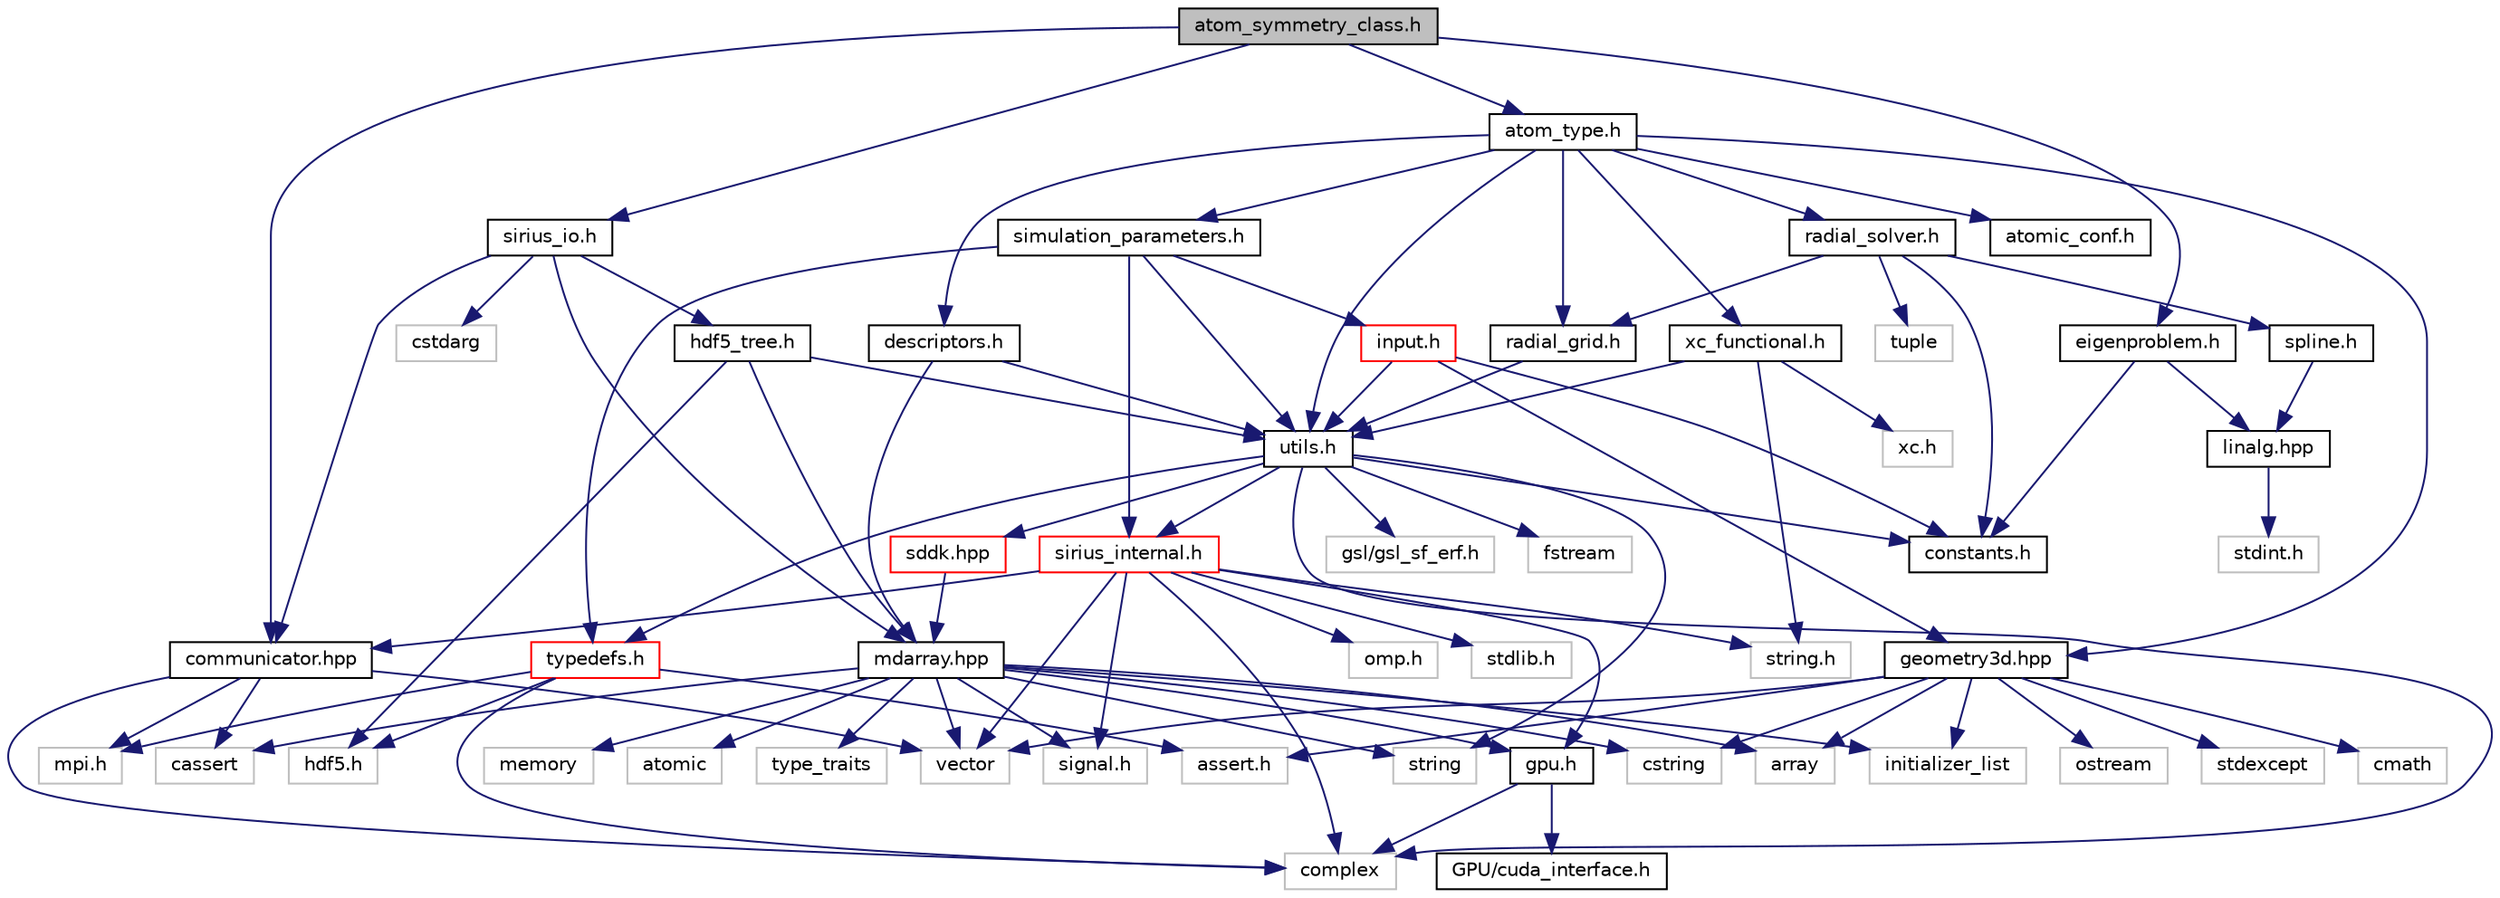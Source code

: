 digraph "atom_symmetry_class.h"
{
 // INTERACTIVE_SVG=YES
  edge [fontname="Helvetica",fontsize="10",labelfontname="Helvetica",labelfontsize="10"];
  node [fontname="Helvetica",fontsize="10",shape=record];
  Node1 [label="atom_symmetry_class.h",height=0.2,width=0.4,color="black", fillcolor="grey75", style="filled", fontcolor="black"];
  Node1 -> Node2 [color="midnightblue",fontsize="10",style="solid"];
  Node2 [label="sirius_io.h",height=0.2,width=0.4,color="black", fillcolor="white", style="filled",URL="$sirius__io_8h.html",tooltip="Contains declaration and implementation of sirius::pstdout and sirius::sirius_io classes. "];
  Node2 -> Node3 [color="midnightblue",fontsize="10",style="solid"];
  Node3 [label="cstdarg",height=0.2,width=0.4,color="grey75", fillcolor="white", style="filled"];
  Node2 -> Node4 [color="midnightblue",fontsize="10",style="solid"];
  Node4 [label="hdf5_tree.h",height=0.2,width=0.4,color="black", fillcolor="white", style="filled",URL="$hdf5__tree_8h.html",tooltip="Contains definition and implementation of sirius::HDF5_tree class. "];
  Node4 -> Node5 [color="midnightblue",fontsize="10",style="solid"];
  Node5 [label="hdf5.h",height=0.2,width=0.4,color="grey75", fillcolor="white", style="filled"];
  Node4 -> Node6 [color="midnightblue",fontsize="10",style="solid"];
  Node6 [label="mdarray.hpp",height=0.2,width=0.4,color="black", fillcolor="white", style="filled",URL="$mdarray_8hpp.html",tooltip="Contains implementation of multidimensional array class. "];
  Node6 -> Node7 [color="midnightblue",fontsize="10",style="solid"];
  Node7 [label="signal.h",height=0.2,width=0.4,color="grey75", fillcolor="white", style="filled"];
  Node6 -> Node8 [color="midnightblue",fontsize="10",style="solid"];
  Node8 [label="cassert",height=0.2,width=0.4,color="grey75", fillcolor="white", style="filled"];
  Node6 -> Node9 [color="midnightblue",fontsize="10",style="solid"];
  Node9 [label="memory",height=0.2,width=0.4,color="grey75", fillcolor="white", style="filled"];
  Node6 -> Node10 [color="midnightblue",fontsize="10",style="solid"];
  Node10 [label="string",height=0.2,width=0.4,color="grey75", fillcolor="white", style="filled"];
  Node6 -> Node11 [color="midnightblue",fontsize="10",style="solid"];
  Node11 [label="atomic",height=0.2,width=0.4,color="grey75", fillcolor="white", style="filled"];
  Node6 -> Node12 [color="midnightblue",fontsize="10",style="solid"];
  Node12 [label="vector",height=0.2,width=0.4,color="grey75", fillcolor="white", style="filled"];
  Node6 -> Node13 [color="midnightblue",fontsize="10",style="solid"];
  Node13 [label="array",height=0.2,width=0.4,color="grey75", fillcolor="white", style="filled"];
  Node6 -> Node14 [color="midnightblue",fontsize="10",style="solid"];
  Node14 [label="cstring",height=0.2,width=0.4,color="grey75", fillcolor="white", style="filled"];
  Node6 -> Node15 [color="midnightblue",fontsize="10",style="solid"];
  Node15 [label="initializer_list",height=0.2,width=0.4,color="grey75", fillcolor="white", style="filled"];
  Node6 -> Node16 [color="midnightblue",fontsize="10",style="solid"];
  Node16 [label="type_traits",height=0.2,width=0.4,color="grey75", fillcolor="white", style="filled"];
  Node6 -> Node17 [color="midnightblue",fontsize="10",style="solid"];
  Node17 [label="gpu.h",height=0.2,width=0.4,color="black", fillcolor="white", style="filled",URL="$gpu_8h.html",tooltip="Interface to CUDA related functions. "];
  Node17 -> Node18 [color="midnightblue",fontsize="10",style="solid"];
  Node18 [label="complex",height=0.2,width=0.4,color="grey75", fillcolor="white", style="filled"];
  Node17 -> Node19 [color="midnightblue",fontsize="10",style="solid"];
  Node19 [label="GPU/cuda_interface.h",height=0.2,width=0.4,color="black", fillcolor="white", style="filled",URL="$cuda__interface_8h_source.html"];
  Node4 -> Node20 [color="midnightblue",fontsize="10",style="solid"];
  Node20 [label="utils.h",height=0.2,width=0.4,color="black", fillcolor="white", style="filled",URL="$utils_8h.html",tooltip="Contains definition and partial implementation of sirius::Utils class. "];
  Node20 -> Node21 [color="midnightblue",fontsize="10",style="solid"];
  Node21 [label="gsl/gsl_sf_erf.h",height=0.2,width=0.4,color="grey75", fillcolor="white", style="filled"];
  Node20 -> Node22 [color="midnightblue",fontsize="10",style="solid"];
  Node22 [label="fstream",height=0.2,width=0.4,color="grey75", fillcolor="white", style="filled"];
  Node20 -> Node10 [color="midnightblue",fontsize="10",style="solid"];
  Node20 -> Node18 [color="midnightblue",fontsize="10",style="solid"];
  Node20 -> Node23 [color="midnightblue",fontsize="10",style="solid"];
  Node23 [label="sirius_internal.h",height=0.2,width=0.4,color="red", fillcolor="white", style="filled",URL="$sirius__internal_8h.html",tooltip="Contains basic definitions and declarations. "];
  Node23 -> Node24 [color="midnightblue",fontsize="10",style="solid"];
  Node24 [label="omp.h",height=0.2,width=0.4,color="grey75", fillcolor="white", style="filled"];
  Node23 -> Node7 [color="midnightblue",fontsize="10",style="solid"];
  Node23 -> Node25 [color="midnightblue",fontsize="10",style="solid"];
  Node25 [label="stdlib.h",height=0.2,width=0.4,color="grey75", fillcolor="white", style="filled"];
  Node23 -> Node26 [color="midnightblue",fontsize="10",style="solid"];
  Node26 [label="string.h",height=0.2,width=0.4,color="grey75", fillcolor="white", style="filled"];
  Node23 -> Node12 [color="midnightblue",fontsize="10",style="solid"];
  Node23 -> Node18 [color="midnightblue",fontsize="10",style="solid"];
  Node23 -> Node27 [color="midnightblue",fontsize="10",style="solid"];
  Node27 [label="communicator.hpp",height=0.2,width=0.4,color="black", fillcolor="white", style="filled",URL="$communicator_8hpp.html",tooltip="Contains declaration and implementation of Communicator class. "];
  Node27 -> Node28 [color="midnightblue",fontsize="10",style="solid"];
  Node28 [label="mpi.h",height=0.2,width=0.4,color="grey75", fillcolor="white", style="filled"];
  Node27 -> Node8 [color="midnightblue",fontsize="10",style="solid"];
  Node27 -> Node12 [color="midnightblue",fontsize="10",style="solid"];
  Node27 -> Node18 [color="midnightblue",fontsize="10",style="solid"];
  Node23 -> Node17 [color="midnightblue",fontsize="10",style="solid"];
  Node20 -> Node29 [color="midnightblue",fontsize="10",style="solid"];
  Node29 [label="typedefs.h",height=0.2,width=0.4,color="red", fillcolor="white", style="filled",URL="$typedefs_8h.html",tooltip="Contains typedefs, enums and type_wrapper class. "];
  Node29 -> Node5 [color="midnightblue",fontsize="10",style="solid"];
  Node29 -> Node28 [color="midnightblue",fontsize="10",style="solid"];
  Node29 -> Node30 [color="midnightblue",fontsize="10",style="solid"];
  Node30 [label="assert.h",height=0.2,width=0.4,color="grey75", fillcolor="white", style="filled"];
  Node29 -> Node18 [color="midnightblue",fontsize="10",style="solid"];
  Node20 -> Node31 [color="midnightblue",fontsize="10",style="solid"];
  Node31 [label="constants.h",height=0.2,width=0.4,color="black", fillcolor="white", style="filled",URL="$constants_8h.html",tooltip="Various constants. "];
  Node20 -> Node32 [color="midnightblue",fontsize="10",style="solid"];
  Node32 [label="sddk.hpp",height=0.2,width=0.4,color="red", fillcolor="white", style="filled",URL="$sddk_8hpp_source.html"];
  Node32 -> Node6 [color="midnightblue",fontsize="10",style="solid"];
  Node2 -> Node6 [color="midnightblue",fontsize="10",style="solid"];
  Node2 -> Node27 [color="midnightblue",fontsize="10",style="solid"];
  Node1 -> Node33 [color="midnightblue",fontsize="10",style="solid"];
  Node33 [label="atom_type.h",height=0.2,width=0.4,color="black", fillcolor="white", style="filled",URL="$atom__type_8h.html",tooltip="Contains definition of sirius::radial_functions_index and sirius::basis_functions_index classes and d..."];
  Node33 -> Node34 [color="midnightblue",fontsize="10",style="solid"];
  Node34 [label="atomic_conf.h",height=0.2,width=0.4,color="black", fillcolor="white", style="filled",URL="$atomic__conf_8h.html",tooltip="Contains list of neutral atomic configurations. "];
  Node33 -> Node35 [color="midnightblue",fontsize="10",style="solid"];
  Node35 [label="descriptors.h",height=0.2,width=0.4,color="black", fillcolor="white", style="filled",URL="$descriptors_8h.html",tooltip="Descriptors for various data structures. "];
  Node35 -> Node6 [color="midnightblue",fontsize="10",style="solid"];
  Node35 -> Node20 [color="midnightblue",fontsize="10",style="solid"];
  Node33 -> Node36 [color="midnightblue",fontsize="10",style="solid"];
  Node36 [label="geometry3d.hpp",height=0.2,width=0.4,color="black", fillcolor="white", style="filled",URL="$geometry3d_8hpp.html",tooltip="Simple classes and functions to work with the 3D vectors and matrices of the crystal lattice..."];
  Node36 -> Node30 [color="midnightblue",fontsize="10",style="solid"];
  Node36 -> Node37 [color="midnightblue",fontsize="10",style="solid"];
  Node37 [label="cmath",height=0.2,width=0.4,color="grey75", fillcolor="white", style="filled"];
  Node36 -> Node13 [color="midnightblue",fontsize="10",style="solid"];
  Node36 -> Node12 [color="midnightblue",fontsize="10",style="solid"];
  Node36 -> Node38 [color="midnightblue",fontsize="10",style="solid"];
  Node38 [label="ostream",height=0.2,width=0.4,color="grey75", fillcolor="white", style="filled"];
  Node36 -> Node14 [color="midnightblue",fontsize="10",style="solid"];
  Node36 -> Node15 [color="midnightblue",fontsize="10",style="solid"];
  Node36 -> Node39 [color="midnightblue",fontsize="10",style="solid"];
  Node39 [label="stdexcept",height=0.2,width=0.4,color="grey75", fillcolor="white", style="filled"];
  Node33 -> Node20 [color="midnightblue",fontsize="10",style="solid"];
  Node33 -> Node40 [color="midnightblue",fontsize="10",style="solid"];
  Node40 [label="radial_grid.h",height=0.2,width=0.4,color="black", fillcolor="white", style="filled",URL="$radial__grid_8h.html",tooltip="Contains declaraion and partial implementation of sirius::Radial_grid class. "];
  Node40 -> Node20 [color="midnightblue",fontsize="10",style="solid"];
  Node33 -> Node41 [color="midnightblue",fontsize="10",style="solid"];
  Node41 [label="radial_solver.h",height=0.2,width=0.4,color="black", fillcolor="white", style="filled",URL="$radial__solver_8h.html",tooltip="Contains declaration and partial implementation of sirius::Radial_solver class. "];
  Node41 -> Node42 [color="midnightblue",fontsize="10",style="solid"];
  Node42 [label="tuple",height=0.2,width=0.4,color="grey75", fillcolor="white", style="filled"];
  Node41 -> Node40 [color="midnightblue",fontsize="10",style="solid"];
  Node41 -> Node43 [color="midnightblue",fontsize="10",style="solid"];
  Node43 [label="spline.h",height=0.2,width=0.4,color="black", fillcolor="white", style="filled",URL="$spline_8h.html",tooltip="Contains definition and partial implementaiton of sirius::Spline class. "];
  Node43 -> Node44 [color="midnightblue",fontsize="10",style="solid"];
  Node44 [label="linalg.hpp",height=0.2,width=0.4,color="black", fillcolor="white", style="filled",URL="$linalg_8hpp.html",tooltip="Linear algebra interface. "];
  Node44 -> Node45 [color="midnightblue",fontsize="10",style="solid"];
  Node45 [label="stdint.h",height=0.2,width=0.4,color="grey75", fillcolor="white", style="filled"];
  Node41 -> Node31 [color="midnightblue",fontsize="10",style="solid"];
  Node33 -> Node46 [color="midnightblue",fontsize="10",style="solid"];
  Node46 [label="xc_functional.h",height=0.2,width=0.4,color="black", fillcolor="white", style="filled",URL="$xc__functional_8h.html",tooltip="Contains implementation of sirius::XC_functional class. "];
  Node46 -> Node47 [color="midnightblue",fontsize="10",style="solid"];
  Node47 [label="xc.h",height=0.2,width=0.4,color="grey75", fillcolor="white", style="filled"];
  Node46 -> Node26 [color="midnightblue",fontsize="10",style="solid"];
  Node46 -> Node20 [color="midnightblue",fontsize="10",style="solid"];
  Node33 -> Node48 [color="midnightblue",fontsize="10",style="solid"];
  Node48 [label="simulation_parameters.h",height=0.2,width=0.4,color="black", fillcolor="white", style="filled",URL="$simulation__parameters_8h.html",tooltip="Contains definition and implementation of sirius::Simulation_parameters class. "];
  Node48 -> Node29 [color="midnightblue",fontsize="10",style="solid"];
  Node48 -> Node20 [color="midnightblue",fontsize="10",style="solid"];
  Node48 -> Node23 [color="midnightblue",fontsize="10",style="solid"];
  Node48 -> Node49 [color="midnightblue",fontsize="10",style="solid"];
  Node49 [label="input.h",height=0.2,width=0.4,color="red", fillcolor="white", style="filled",URL="$input_8h.html",tooltip="Contains declarations and implementations of input parameters structures. "];
  Node49 -> Node36 [color="midnightblue",fontsize="10",style="solid"];
  Node49 -> Node31 [color="midnightblue",fontsize="10",style="solid"];
  Node49 -> Node20 [color="midnightblue",fontsize="10",style="solid"];
  Node1 -> Node27 [color="midnightblue",fontsize="10",style="solid"];
  Node1 -> Node50 [color="midnightblue",fontsize="10",style="solid"];
  Node50 [label="eigenproblem.h",height=0.2,width=0.4,color="black", fillcolor="white", style="filled",URL="$eigenproblem_8h.html",tooltip="Contains definition and implementaiton of various eigenvalue solver interfaces. "];
  Node50 -> Node31 [color="midnightblue",fontsize="10",style="solid"];
  Node50 -> Node44 [color="midnightblue",fontsize="10",style="solid"];
}
